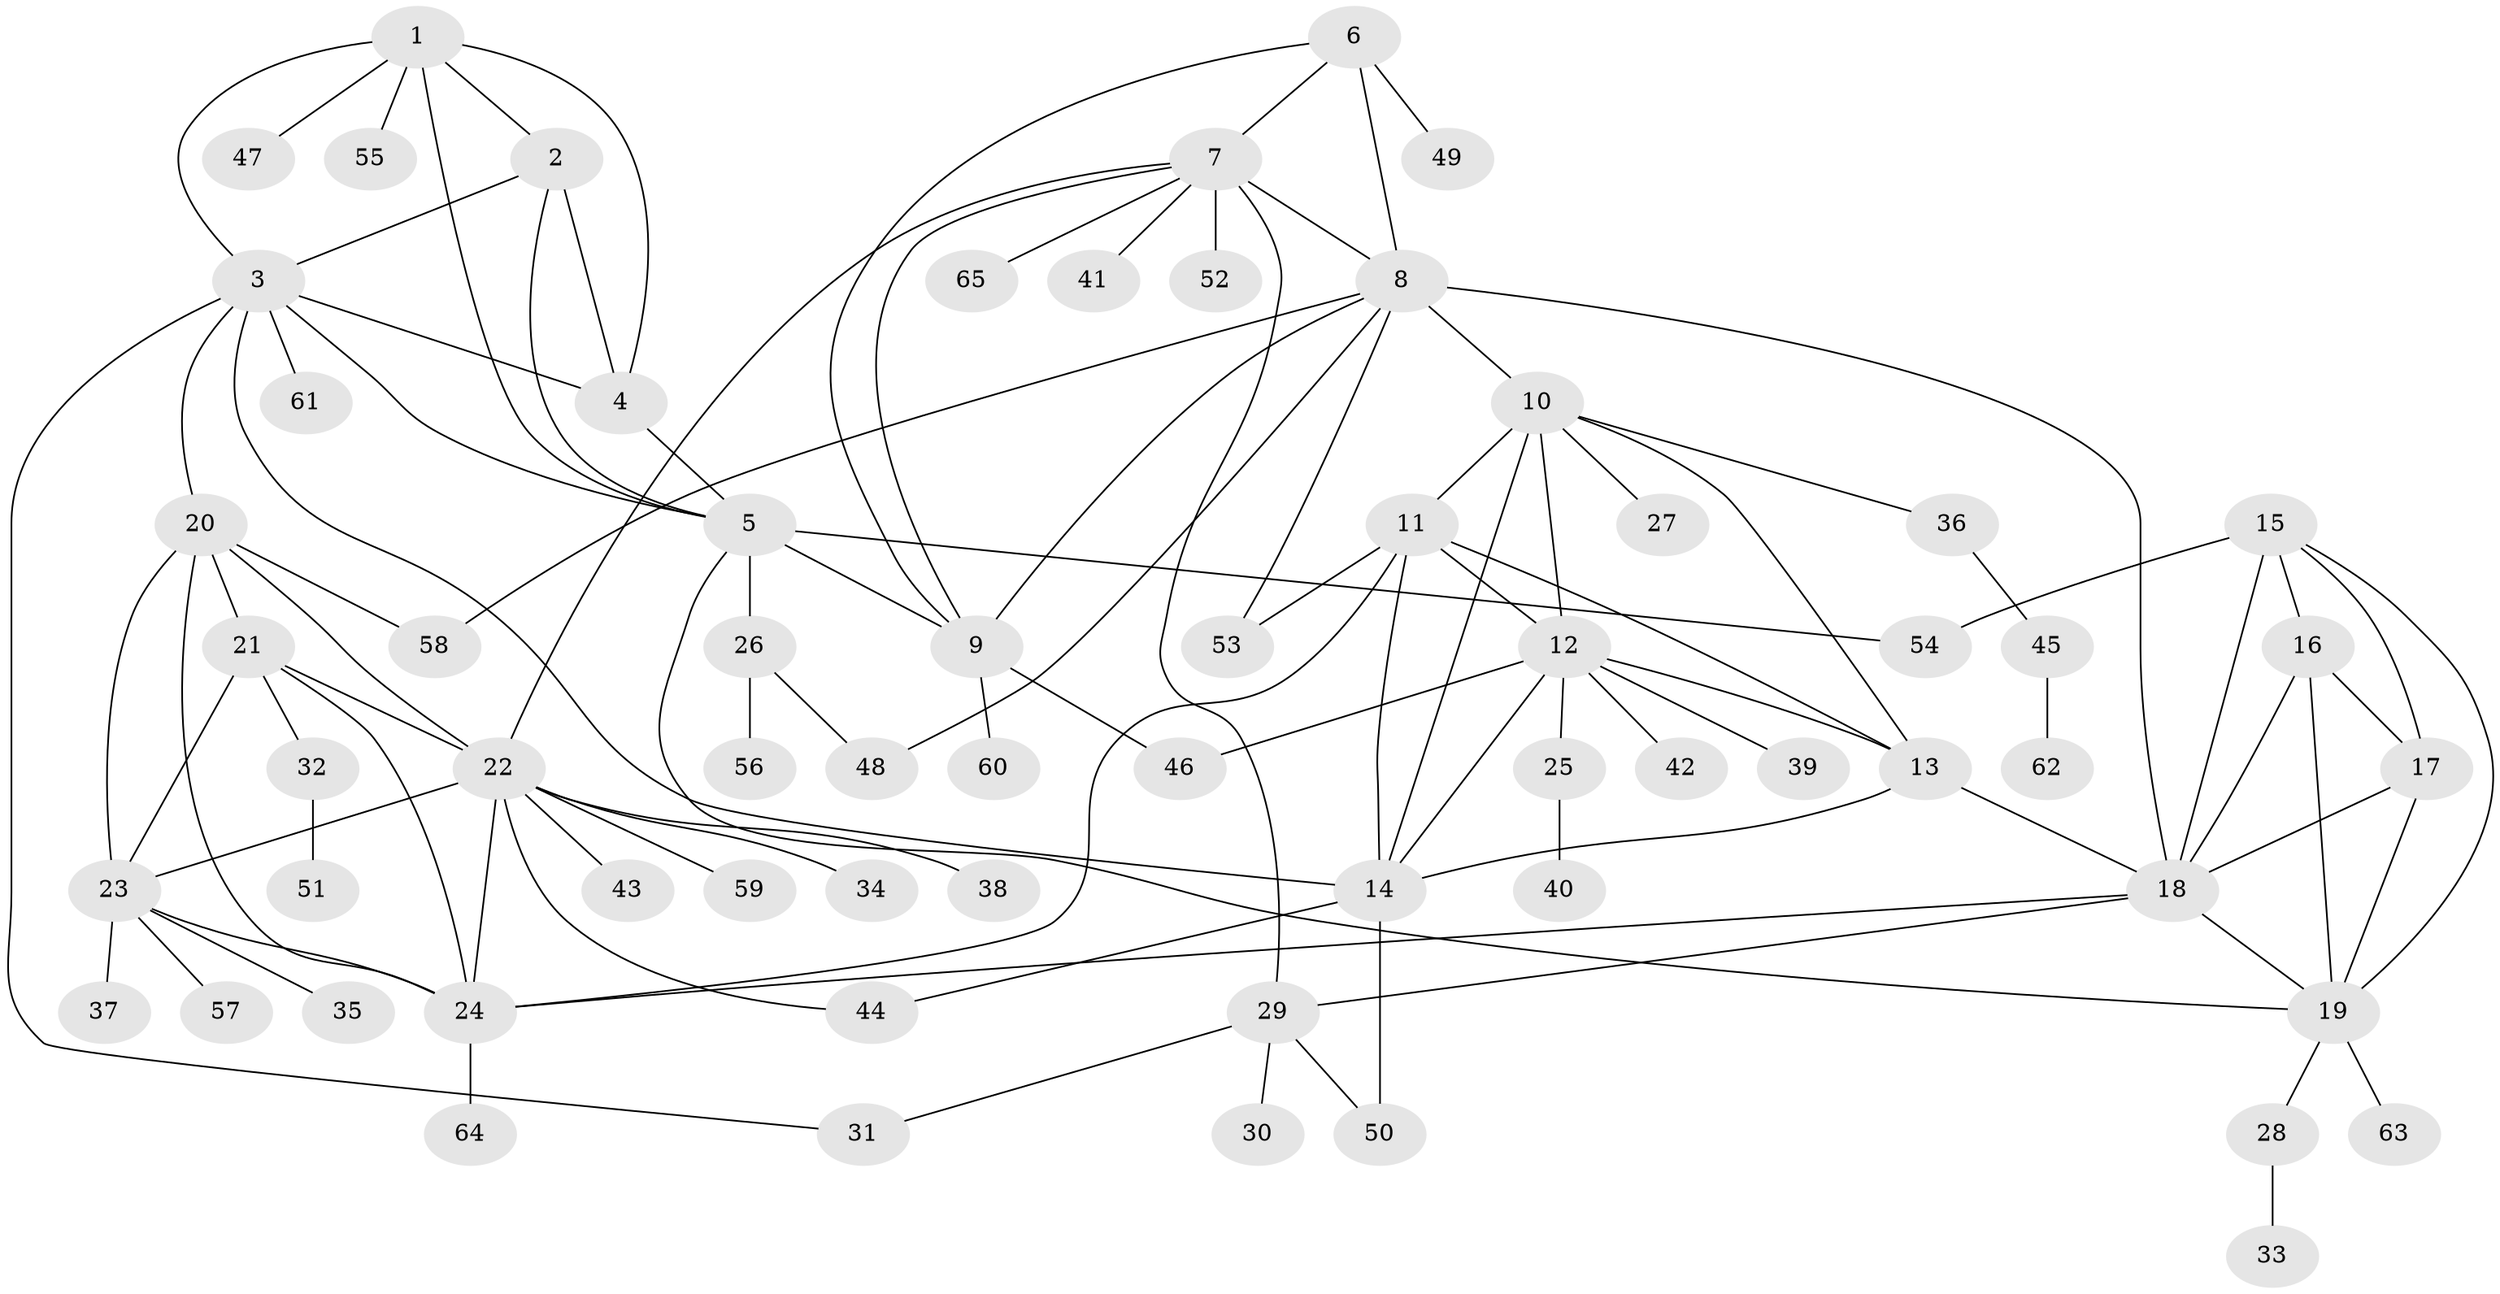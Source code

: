 // original degree distribution, {7: 0.02857142857142857, 5: 0.047619047619047616, 9: 0.0380952380952381, 6: 0.047619047619047616, 10: 0.009523809523809525, 8: 0.06666666666666667, 11: 0.009523809523809525, 2: 0.18095238095238095, 4: 0.009523809523809525, 3: 0.0380952380952381, 1: 0.5238095238095238}
// Generated by graph-tools (version 1.1) at 2025/52/03/04/25 22:52:19]
// undirected, 65 vertices, 106 edges
graph export_dot {
  node [color=gray90,style=filled];
  1;
  2;
  3;
  4;
  5;
  6;
  7;
  8;
  9;
  10;
  11;
  12;
  13;
  14;
  15;
  16;
  17;
  18;
  19;
  20;
  21;
  22;
  23;
  24;
  25;
  26;
  27;
  28;
  29;
  30;
  31;
  32;
  33;
  34;
  35;
  36;
  37;
  38;
  39;
  40;
  41;
  42;
  43;
  44;
  45;
  46;
  47;
  48;
  49;
  50;
  51;
  52;
  53;
  54;
  55;
  56;
  57;
  58;
  59;
  60;
  61;
  62;
  63;
  64;
  65;
  1 -- 2 [weight=1.0];
  1 -- 3 [weight=1.0];
  1 -- 4 [weight=1.0];
  1 -- 5 [weight=1.0];
  1 -- 47 [weight=1.0];
  1 -- 55 [weight=1.0];
  2 -- 3 [weight=1.0];
  2 -- 4 [weight=1.0];
  2 -- 5 [weight=1.0];
  3 -- 4 [weight=1.0];
  3 -- 5 [weight=1.0];
  3 -- 14 [weight=1.0];
  3 -- 20 [weight=1.0];
  3 -- 31 [weight=1.0];
  3 -- 61 [weight=1.0];
  4 -- 5 [weight=1.0];
  5 -- 9 [weight=1.0];
  5 -- 19 [weight=1.0];
  5 -- 26 [weight=1.0];
  5 -- 54 [weight=1.0];
  6 -- 7 [weight=1.0];
  6 -- 8 [weight=2.0];
  6 -- 9 [weight=1.0];
  6 -- 49 [weight=1.0];
  7 -- 8 [weight=2.0];
  7 -- 9 [weight=1.0];
  7 -- 22 [weight=1.0];
  7 -- 29 [weight=1.0];
  7 -- 41 [weight=1.0];
  7 -- 52 [weight=1.0];
  7 -- 65 [weight=1.0];
  8 -- 9 [weight=2.0];
  8 -- 10 [weight=1.0];
  8 -- 18 [weight=1.0];
  8 -- 48 [weight=1.0];
  8 -- 53 [weight=1.0];
  8 -- 58 [weight=1.0];
  9 -- 46 [weight=1.0];
  9 -- 60 [weight=1.0];
  10 -- 11 [weight=2.0];
  10 -- 12 [weight=1.0];
  10 -- 13 [weight=1.0];
  10 -- 14 [weight=1.0];
  10 -- 27 [weight=1.0];
  10 -- 36 [weight=1.0];
  11 -- 12 [weight=1.0];
  11 -- 13 [weight=1.0];
  11 -- 14 [weight=1.0];
  11 -- 24 [weight=1.0];
  11 -- 53 [weight=1.0];
  12 -- 13 [weight=1.0];
  12 -- 14 [weight=1.0];
  12 -- 25 [weight=1.0];
  12 -- 39 [weight=1.0];
  12 -- 42 [weight=1.0];
  12 -- 46 [weight=1.0];
  13 -- 14 [weight=1.0];
  13 -- 18 [weight=1.0];
  14 -- 44 [weight=1.0];
  14 -- 50 [weight=1.0];
  15 -- 16 [weight=1.0];
  15 -- 17 [weight=1.0];
  15 -- 18 [weight=1.0];
  15 -- 19 [weight=1.0];
  15 -- 54 [weight=2.0];
  16 -- 17 [weight=1.0];
  16 -- 18 [weight=1.0];
  16 -- 19 [weight=1.0];
  17 -- 18 [weight=1.0];
  17 -- 19 [weight=1.0];
  18 -- 19 [weight=1.0];
  18 -- 24 [weight=1.0];
  18 -- 29 [weight=1.0];
  19 -- 28 [weight=1.0];
  19 -- 63 [weight=1.0];
  20 -- 21 [weight=1.0];
  20 -- 22 [weight=1.0];
  20 -- 23 [weight=1.0];
  20 -- 24 [weight=1.0];
  20 -- 58 [weight=1.0];
  21 -- 22 [weight=1.0];
  21 -- 23 [weight=1.0];
  21 -- 24 [weight=1.0];
  21 -- 32 [weight=1.0];
  22 -- 23 [weight=1.0];
  22 -- 24 [weight=1.0];
  22 -- 34 [weight=1.0];
  22 -- 38 [weight=1.0];
  22 -- 43 [weight=1.0];
  22 -- 44 [weight=1.0];
  22 -- 59 [weight=1.0];
  23 -- 24 [weight=1.0];
  23 -- 35 [weight=1.0];
  23 -- 37 [weight=1.0];
  23 -- 57 [weight=1.0];
  24 -- 64 [weight=1.0];
  25 -- 40 [weight=1.0];
  26 -- 48 [weight=1.0];
  26 -- 56 [weight=1.0];
  28 -- 33 [weight=1.0];
  29 -- 30 [weight=1.0];
  29 -- 31 [weight=1.0];
  29 -- 50 [weight=1.0];
  32 -- 51 [weight=1.0];
  36 -- 45 [weight=1.0];
  45 -- 62 [weight=1.0];
}
